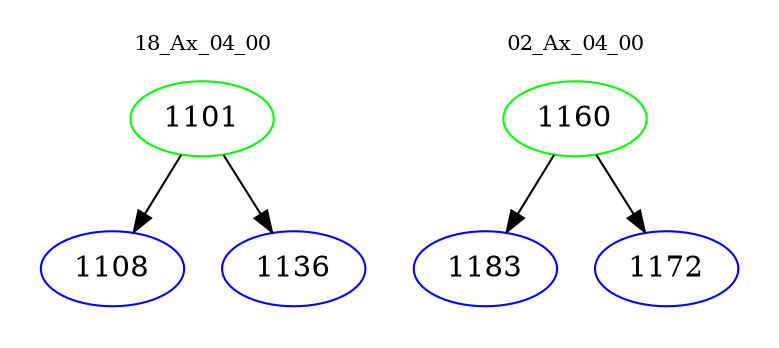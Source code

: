 digraph{
subgraph cluster_0 {
color = white
label = "18_Ax_04_00";
fontsize=10;
T0_1101 [label="1101", color="green"]
T0_1101 -> T0_1108 [color="black"]
T0_1108 [label="1108", color="blue"]
T0_1101 -> T0_1136 [color="black"]
T0_1136 [label="1136", color="blue"]
}
subgraph cluster_1 {
color = white
label = "02_Ax_04_00";
fontsize=10;
T1_1160 [label="1160", color="green"]
T1_1160 -> T1_1183 [color="black"]
T1_1183 [label="1183", color="blue"]
T1_1160 -> T1_1172 [color="black"]
T1_1172 [label="1172", color="blue"]
}
}
